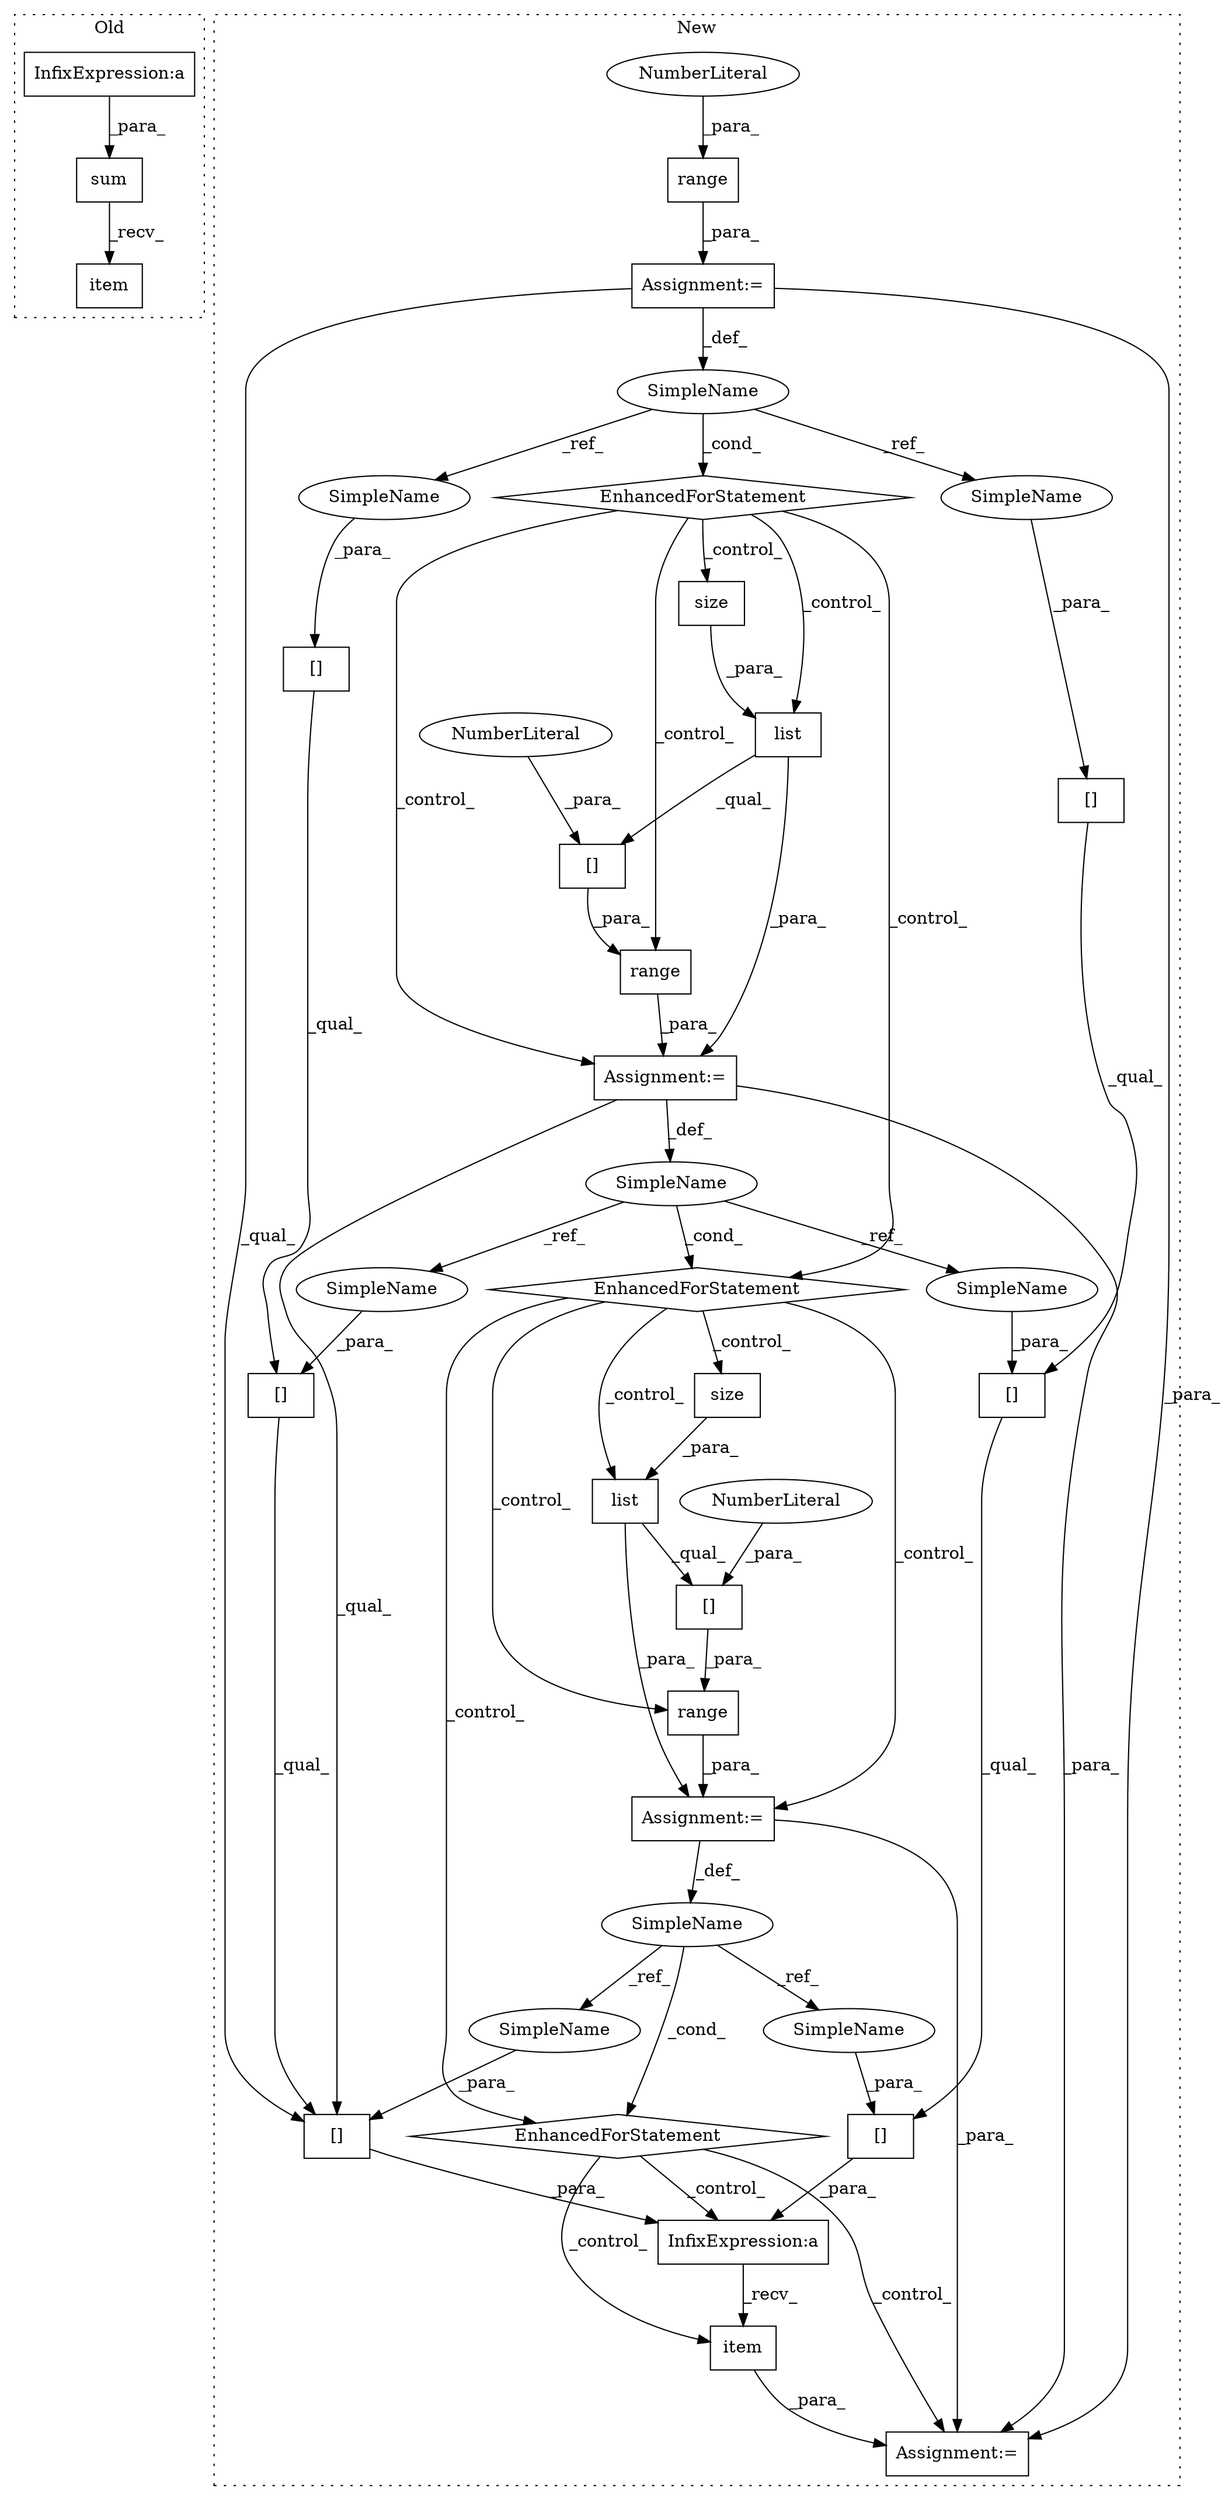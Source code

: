 digraph G {
subgraph cluster0 {
1 [label="item" a="32" s="3907" l="6" shape="box"];
5 [label="InfixExpression:a" a="27" s="3729" l="3" shape="box"];
28 [label="sum" a="32" s="3691,3905" l="4,1" shape="box"];
label = "Old";
style="dotted";
}
subgraph cluster1 {
2 [label="list" a="32" s="6988,7006" l="5,1" shape="box"];
3 [label="SimpleName" a="42" s="6868" l="1" shape="ellipse"];
4 [label="item" a="32" s="7096" l="6" shape="box"];
6 [label="InfixExpression:a" a="27" s="7076" l="3" shape="box"];
7 [label="[]" a="2" s="6988,7009" l="20,1" shape="box"];
8 [label="NumberLiteral" a="34" s="7008" l="1" shape="ellipse"];
9 [label="[]" a="2" s="7033,7075" l="41,1" shape="box"];
10 [label="size" a="32" s="6890" l="6" shape="box"];
11 [label="[]" a="2" s="7079,7090" l="10,1" shape="box"];
12 [label="EnhancedForStatement" a="70" s="6728,6797" l="53,2" shape="diamond"];
13 [label="[]" a="2" s="7079,7087" l="7,1" shape="box"];
14 [label="EnhancedForStatement" a="70" s="6913,7011" l="61,2" shape="diamond"];
15 [label="[]" a="2" s="7079,7093" l="13,1" shape="box"];
16 [label="EnhancedForStatement" a="70" s="6807,6901" l="57,2" shape="diamond"];
17 [label="[]" a="2" s="7033,7072" l="38,1" shape="box"];
18 [label="range" a="32" s="6789,6796" l="6,1" shape="box"];
19 [label="NumberLiteral" a="34" s="6795" l="1" shape="ellipse"];
20 [label="[]" a="2" s="7033,7069" l="35,1" shape="box"];
21 [label="range" a="32" s="6872,6900" l="6,1" shape="box"];
22 [label="[]" a="2" s="6878,6899" l="20,1" shape="box"];
23 [label="NumberLiteral" a="34" s="6898" l="1" shape="ellipse"];
24 [label="range" a="32" s="6982,7010" l="6,1" shape="box"];
25 [label="size" a="32" s="7000" l="6" shape="box"];
26 [label="SimpleName" a="42" s="6978" l="1" shape="ellipse"];
27 [label="SimpleName" a="42" s="6785" l="1" shape="ellipse"];
29 [label="list" a="32" s="6878,6896" l="5,1" shape="box"];
30 [label="Assignment:=" a="7" s="6807,6901" l="57,2" shape="box"];
31 [label="Assignment:=" a="7" s="6913,7011" l="61,2" shape="box"];
32 [label="Assignment:=" a="7" s="7031" l="1" shape="box"];
33 [label="Assignment:=" a="7" s="6728,6797" l="53,2" shape="box"];
34 [label="SimpleName" a="42" s="7089" l="1" shape="ellipse"];
35 [label="SimpleName" a="42" s="7071" l="1" shape="ellipse"];
36 [label="SimpleName" a="42" s="7074" l="1" shape="ellipse"];
37 [label="SimpleName" a="42" s="7092" l="1" shape="ellipse"];
38 [label="SimpleName" a="42" s="7086" l="1" shape="ellipse"];
39 [label="SimpleName" a="42" s="7068" l="1" shape="ellipse"];
label = "New";
style="dotted";
}
2 -> 31 [label="_para_"];
2 -> 7 [label="_qual_"];
3 -> 16 [label="_cond_"];
3 -> 34 [label="_ref_"];
3 -> 35 [label="_ref_"];
4 -> 32 [label="_para_"];
5 -> 28 [label="_para_"];
6 -> 4 [label="_recv_"];
7 -> 24 [label="_para_"];
8 -> 7 [label="_para_"];
9 -> 6 [label="_para_"];
10 -> 29 [label="_para_"];
11 -> 15 [label="_qual_"];
12 -> 30 [label="_control_"];
12 -> 21 [label="_control_"];
12 -> 16 [label="_control_"];
12 -> 10 [label="_control_"];
12 -> 29 [label="_control_"];
13 -> 11 [label="_qual_"];
14 -> 32 [label="_control_"];
14 -> 4 [label="_control_"];
14 -> 6 [label="_control_"];
15 -> 6 [label="_para_"];
16 -> 14 [label="_control_"];
16 -> 25 [label="_control_"];
16 -> 24 [label="_control_"];
16 -> 2 [label="_control_"];
16 -> 31 [label="_control_"];
17 -> 9 [label="_qual_"];
18 -> 33 [label="_para_"];
19 -> 18 [label="_para_"];
20 -> 17 [label="_qual_"];
21 -> 30 [label="_para_"];
22 -> 21 [label="_para_"];
23 -> 22 [label="_para_"];
24 -> 31 [label="_para_"];
25 -> 2 [label="_para_"];
26 -> 36 [label="_ref_"];
26 -> 37 [label="_ref_"];
26 -> 14 [label="_cond_"];
27 -> 39 [label="_ref_"];
27 -> 38 [label="_ref_"];
27 -> 12 [label="_cond_"];
28 -> 1 [label="_recv_"];
29 -> 22 [label="_qual_"];
29 -> 30 [label="_para_"];
30 -> 3 [label="_def_"];
30 -> 15 [label="_qual_"];
30 -> 32 [label="_para_"];
31 -> 26 [label="_def_"];
31 -> 32 [label="_para_"];
33 -> 32 [label="_para_"];
33 -> 27 [label="_def_"];
33 -> 15 [label="_qual_"];
34 -> 11 [label="_para_"];
35 -> 17 [label="_para_"];
36 -> 9 [label="_para_"];
37 -> 15 [label="_para_"];
38 -> 13 [label="_para_"];
39 -> 20 [label="_para_"];
}
